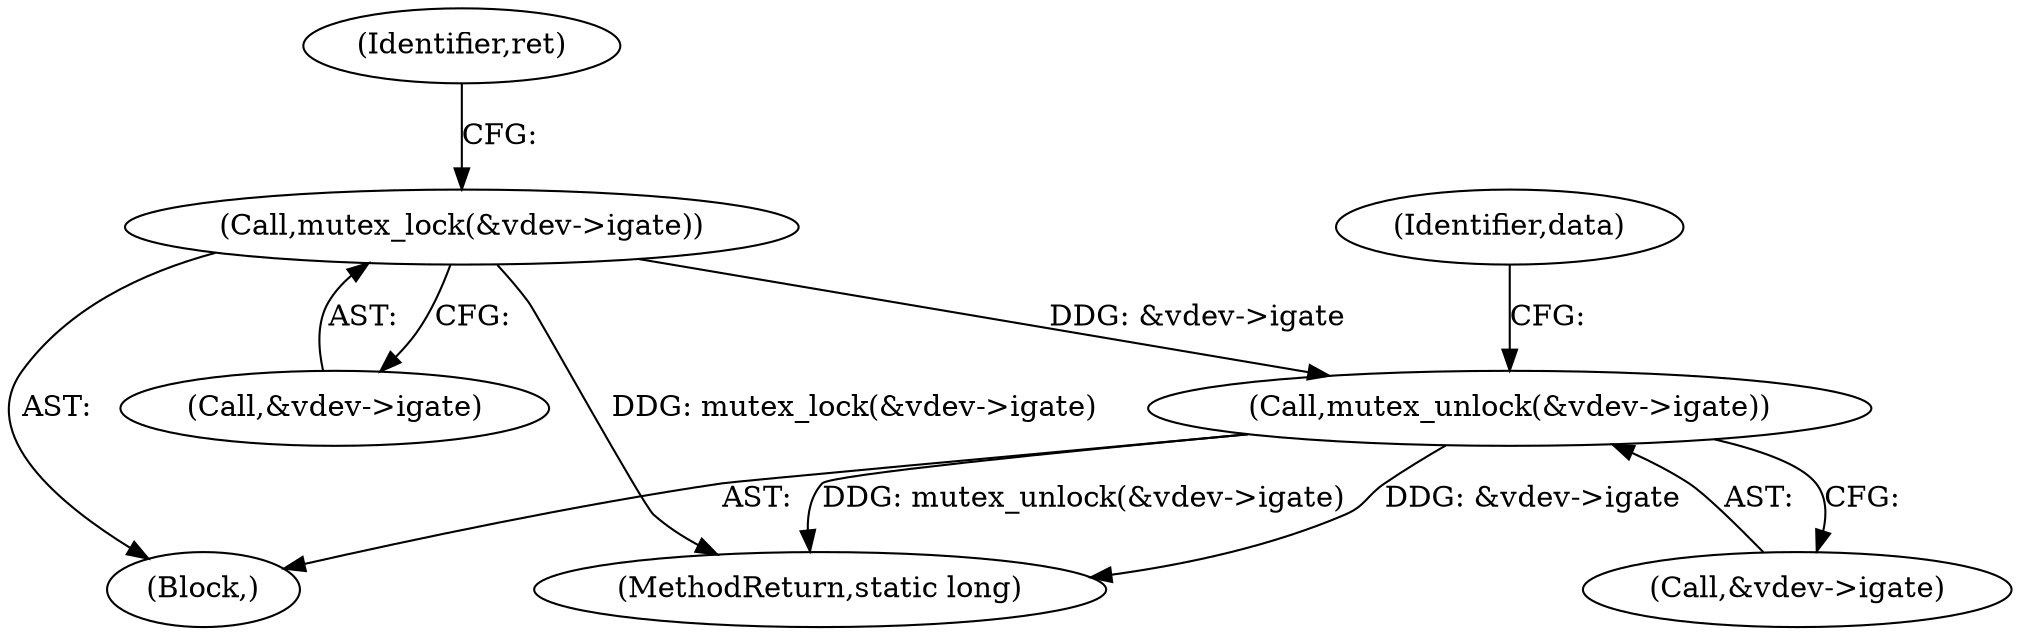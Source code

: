 digraph "0_linux_05692d7005a364add85c6e25a6c4447ce08f913a@API" {
"1000859" [label="(Call,mutex_unlock(&vdev->igate))"];
"1000837" [label="(Call,mutex_lock(&vdev->igate))"];
"1000843" [label="(Identifier,ret)"];
"1000838" [label="(Call,&vdev->igate)"];
"1000700" [label="(Block,)"];
"1000837" [label="(Call,mutex_lock(&vdev->igate))"];
"1001369" [label="(MethodReturn,static long)"];
"1000859" [label="(Call,mutex_unlock(&vdev->igate))"];
"1000860" [label="(Call,&vdev->igate)"];
"1000865" [label="(Identifier,data)"];
"1000859" -> "1000700"  [label="AST: "];
"1000859" -> "1000860"  [label="CFG: "];
"1000860" -> "1000859"  [label="AST: "];
"1000865" -> "1000859"  [label="CFG: "];
"1000859" -> "1001369"  [label="DDG: mutex_unlock(&vdev->igate)"];
"1000859" -> "1001369"  [label="DDG: &vdev->igate"];
"1000837" -> "1000859"  [label="DDG: &vdev->igate"];
"1000837" -> "1000700"  [label="AST: "];
"1000837" -> "1000838"  [label="CFG: "];
"1000838" -> "1000837"  [label="AST: "];
"1000843" -> "1000837"  [label="CFG: "];
"1000837" -> "1001369"  [label="DDG: mutex_lock(&vdev->igate)"];
}
